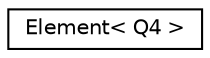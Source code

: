 digraph "Graphical Class Hierarchy"
{
  edge [fontname="Helvetica",fontsize="10",labelfontname="Helvetica",labelfontsize="10"];
  node [fontname="Helvetica",fontsize="10",shape=record];
  rankdir="LR";
  Node1 [label="Element\< Q4 \>",height=0.2,width=0.4,color="black", fillcolor="white", style="filled",URL="$structElement_3_01Q4_01_4.html"];
}
